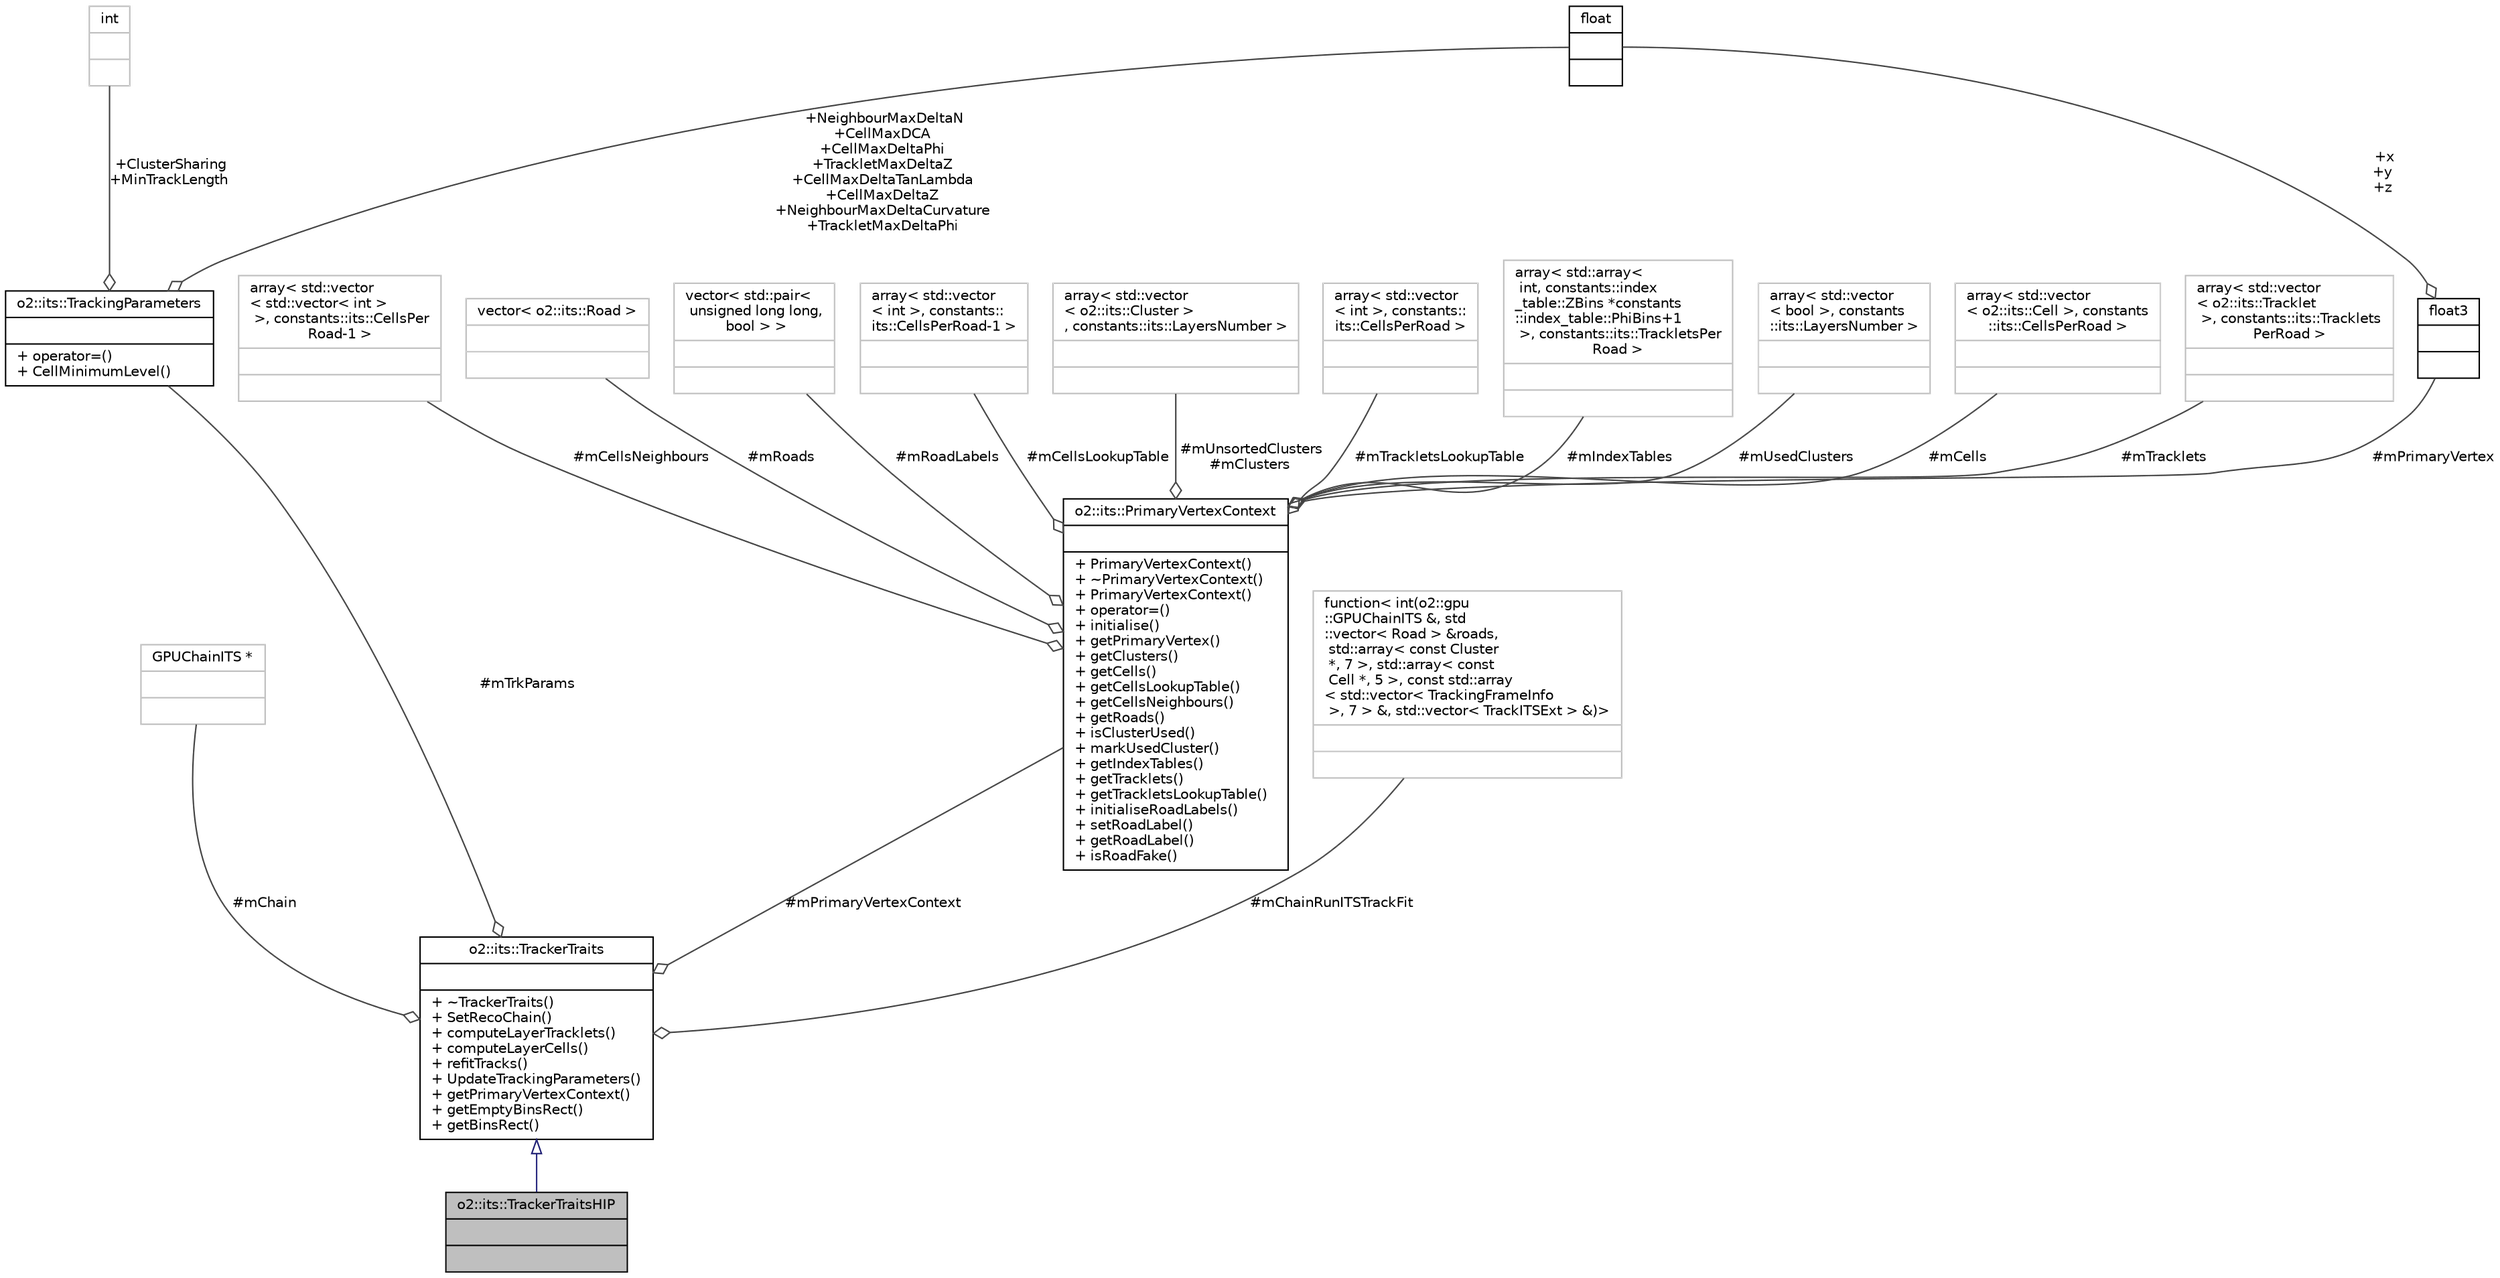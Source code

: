 digraph "o2::its::TrackerTraitsHIP"
{
 // INTERACTIVE_SVG=YES
  bgcolor="transparent";
  edge [fontname="Helvetica",fontsize="10",labelfontname="Helvetica",labelfontsize="10"];
  node [fontname="Helvetica",fontsize="10",shape=record];
  Node1 [label="{o2::its::TrackerTraitsHIP\n||}",height=0.2,width=0.4,color="black", fillcolor="grey75", style="filled", fontcolor="black"];
  Node2 -> Node1 [dir="back",color="midnightblue",fontsize="10",style="solid",arrowtail="onormal",fontname="Helvetica"];
  Node2 [label="{o2::its::TrackerTraits\n||+ ~TrackerTraits()\l+ SetRecoChain()\l+ computeLayerTracklets()\l+ computeLayerCells()\l+ refitTracks()\l+ UpdateTrackingParameters()\l+ getPrimaryVertexContext()\l+ getEmptyBinsRect()\l+ getBinsRect()\l}",height=0.2,width=0.4,color="black",URL="$d5/dde/classo2_1_1its_1_1TrackerTraits.html"];
  Node3 -> Node2 [color="grey25",fontsize="10",style="solid",label=" #mChain" ,arrowhead="odiamond",fontname="Helvetica"];
  Node3 [label="{GPUChainITS *\n||}",height=0.2,width=0.4,color="grey75"];
  Node4 -> Node2 [color="grey25",fontsize="10",style="solid",label=" #mTrkParams" ,arrowhead="odiamond",fontname="Helvetica"];
  Node4 [label="{o2::its::TrackingParameters\n||+ operator=()\l+ CellMinimumLevel()\l}",height=0.2,width=0.4,color="black",URL="$d2/db0/structo2_1_1its_1_1TrackingParameters.html"];
  Node5 -> Node4 [color="grey25",fontsize="10",style="solid",label=" +NeighbourMaxDeltaN\n+CellMaxDCA\n+CellMaxDeltaPhi\n+TrackletMaxDeltaZ\n+CellMaxDeltaTanLambda\n+CellMaxDeltaZ\n+NeighbourMaxDeltaCurvature\n+TrackletMaxDeltaPhi" ,arrowhead="odiamond",fontname="Helvetica"];
  Node5 [label="{float\n||}",height=0.2,width=0.4,color="black",URL="$d4/dc3/classfloat.html"];
  Node6 -> Node4 [color="grey25",fontsize="10",style="solid",label=" +ClusterSharing\n+MinTrackLength" ,arrowhead="odiamond",fontname="Helvetica"];
  Node6 [label="{int\n||}",height=0.2,width=0.4,color="grey75"];
  Node7 -> Node2 [color="grey25",fontsize="10",style="solid",label=" #mChainRunITSTrackFit" ,arrowhead="odiamond",fontname="Helvetica"];
  Node7 [label="{function\< int(o2::gpu\l::GPUChainITS &, std\l::vector\< Road \> &roads,\l std::array\< const Cluster\l *, 7 \>, std::array\< const\l Cell *, 5 \>, const std::array\l\< std::vector\< TrackingFrameInfo\l \>, 7 \> &, std::vector\< TrackITSExt \> &)\>\n||}",height=0.2,width=0.4,color="grey75"];
  Node8 -> Node2 [color="grey25",fontsize="10",style="solid",label=" #mPrimaryVertexContext" ,arrowhead="odiamond",fontname="Helvetica"];
  Node8 [label="{o2::its::PrimaryVertexContext\n||+ PrimaryVertexContext()\l+ ~PrimaryVertexContext()\l+ PrimaryVertexContext()\l+ operator=()\l+ initialise()\l+ getPrimaryVertex()\l+ getClusters()\l+ getCells()\l+ getCellsLookupTable()\l+ getCellsNeighbours()\l+ getRoads()\l+ isClusterUsed()\l+ markUsedCluster()\l+ getIndexTables()\l+ getTracklets()\l+ getTrackletsLookupTable()\l+ initialiseRoadLabels()\l+ setRoadLabel()\l+ getRoadLabel()\l+ isRoadFake()\l}",height=0.2,width=0.4,color="black",URL="$df/dde/classo2_1_1its_1_1PrimaryVertexContext.html"];
  Node9 -> Node8 [color="grey25",fontsize="10",style="solid",label=" #mCellsNeighbours" ,arrowhead="odiamond",fontname="Helvetica"];
  Node9 [label="{array\< std::vector\l\< std::vector\< int \>\l \>, constants::its::CellsPer\lRoad-1 \>\n||}",height=0.2,width=0.4,color="grey75"];
  Node10 -> Node8 [color="grey25",fontsize="10",style="solid",label=" #mRoads" ,arrowhead="odiamond",fontname="Helvetica"];
  Node10 [label="{vector\< o2::its::Road \>\n||}",height=0.2,width=0.4,color="grey75"];
  Node11 -> Node8 [color="grey25",fontsize="10",style="solid",label=" #mRoadLabels" ,arrowhead="odiamond",fontname="Helvetica"];
  Node11 [label="{vector\< std::pair\<\l unsigned long long,\l bool \> \>\n||}",height=0.2,width=0.4,color="grey75"];
  Node12 -> Node8 [color="grey25",fontsize="10",style="solid",label=" #mCellsLookupTable" ,arrowhead="odiamond",fontname="Helvetica"];
  Node12 [label="{array\< std::vector\l\< int \>, constants::\lits::CellsPerRoad-1 \>\n||}",height=0.2,width=0.4,color="grey75"];
  Node13 -> Node8 [color="grey25",fontsize="10",style="solid",label=" #mUnsortedClusters\n#mClusters" ,arrowhead="odiamond",fontname="Helvetica"];
  Node13 [label="{array\< std::vector\l\< o2::its::Cluster \>\l, constants::its::LayersNumber \>\n||}",height=0.2,width=0.4,color="grey75"];
  Node14 -> Node8 [color="grey25",fontsize="10",style="solid",label=" #mTrackletsLookupTable" ,arrowhead="odiamond",fontname="Helvetica"];
  Node14 [label="{array\< std::vector\l\< int \>, constants::\lits::CellsPerRoad \>\n||}",height=0.2,width=0.4,color="grey75"];
  Node15 -> Node8 [color="grey25",fontsize="10",style="solid",label=" #mIndexTables" ,arrowhead="odiamond",fontname="Helvetica"];
  Node15 [label="{array\< std::array\<\l int, constants::index\l_table::ZBins *constants\l::index_table::PhiBins+1\l \>, constants::its::TrackletsPer\lRoad \>\n||}",height=0.2,width=0.4,color="grey75"];
  Node16 -> Node8 [color="grey25",fontsize="10",style="solid",label=" #mUsedClusters" ,arrowhead="odiamond",fontname="Helvetica"];
  Node16 [label="{array\< std::vector\l\< bool \>, constants\l::its::LayersNumber \>\n||}",height=0.2,width=0.4,color="grey75"];
  Node17 -> Node8 [color="grey25",fontsize="10",style="solid",label=" #mPrimaryVertex" ,arrowhead="odiamond",fontname="Helvetica"];
  Node17 [label="{float3\n||}",height=0.2,width=0.4,color="black",URL="$d9/d19/structfloat3.html"];
  Node5 -> Node17 [color="grey25",fontsize="10",style="solid",label=" +x\n+y\n+z" ,arrowhead="odiamond",fontname="Helvetica"];
  Node18 -> Node8 [color="grey25",fontsize="10",style="solid",label=" #mCells" ,arrowhead="odiamond",fontname="Helvetica"];
  Node18 [label="{array\< std::vector\l\< o2::its::Cell \>, constants\l::its::CellsPerRoad \>\n||}",height=0.2,width=0.4,color="grey75"];
  Node19 -> Node8 [color="grey25",fontsize="10",style="solid",label=" #mTracklets" ,arrowhead="odiamond",fontname="Helvetica"];
  Node19 [label="{array\< std::vector\l\< o2::its::Tracklet\l \>, constants::its::Tracklets\lPerRoad \>\n||}",height=0.2,width=0.4,color="grey75"];
}
